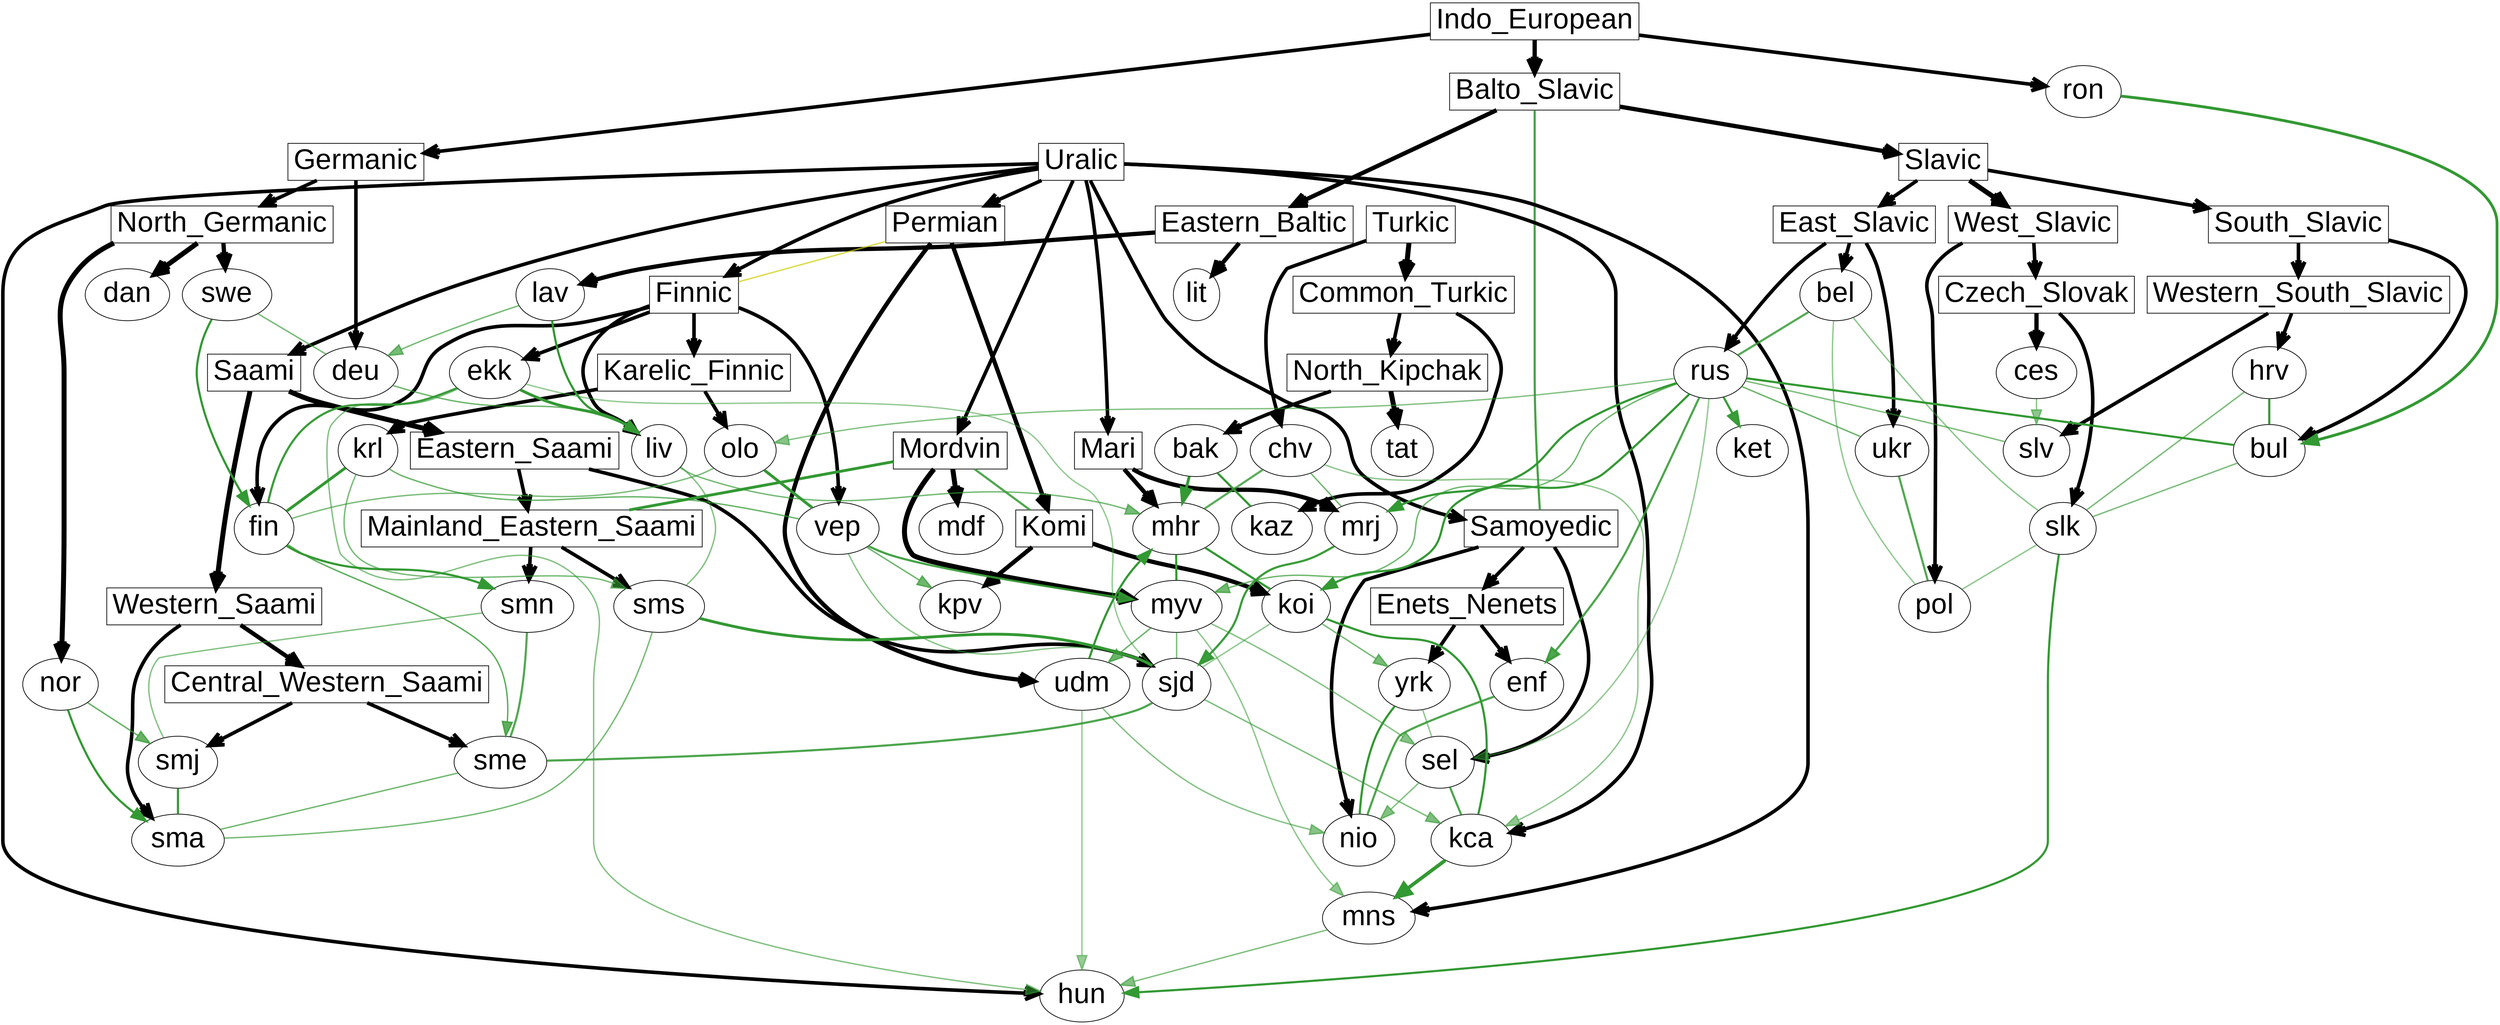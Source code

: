 digraph LanguageGraph
{
  splines=true;
  node [ fontname=Arial, fontcolor=black, fontsize=40];
  Balto_Slavic [pos="2800.0,2450.0", shape=box, width="0.1", height="0.05"];
  Central_Western_Saami [pos="2000.0,3330.0", shape=box, width="0.1", height="0.05"];
  Common_Turkic [pos="5400.0,2400.0", shape=box, width="0.1", height="0.05"];
  Czech_Slovak [pos="2050.0,2500.0", shape=box, width="0.1", height="0.05"];
  East_Slavic [pos="2700.0,2700.0", shape=box, width="0.1", height="0.05"];
  Eastern_Baltic [pos="2400.0,2800.0", shape=box, width="0.1", height="0.05"];
  Eastern_Saami [pos="2800.0,3450.0", shape=box, width="0.1", height="0.05"];
  Enets_Nenets [pos="5000.0,3400.0", shape=box, width="0.1", height="0.05"];
  Finnic [pos="2600.0,2920.0", shape=box, width="0.1", height="0.05"];
  Germanic [pos="1650.0,2600.0", shape=box, width="0.1", height="0.05"];
  Indo_European [pos="2800.0,2330.0", shape=box, width="0.1", height="0.05"];
  Karelic_Finnic [pos="2550.0,3125.0", shape=box, width="0.1", height="0.05"];
  Komi [pos="3800.0,3100.0", shape=box, width="0.1", height="0.05"];
  Mainland_Eastern_Saami [pos="2450.0,3550.0", shape=box, width="0.1", height="0.05"];
  Mari [pos="3400.0,2980.0", shape=box, width="0.1", height="0.05"];
  Mordvin [pos="3350.0,2700.0", shape=box, width="0.1", height="0.05"];
  North_Germanic [pos="1550.0,2900.0", shape=box, width="0.1", height="0.05"];
  North_Kipchak [pos="4200.0,2400.0", shape=box, width="0.1", height="0.05"];
  Permian [pos="3850.0,2950.0", shape=box, width="0.1", height="0.05"];
  Saami [pos="2900.0,3250.0", shape=box, width="0.1", height="0.05"];
  Samoyedic [pos="4800.0,2875.0", shape=box, width="0.1", height="0.05"];
  Slavic [pos="2900.0,2590.0", shape=box, width="0.1", height="0.05"];
  South_Slavic [pos="2050.0,2250.0", shape=box, width="0.1", height="0.05"];
  Turkic [pos="5350.0,2500.0", shape=box, width="0.1", height="0.05"];
  Uralic [pos="4100.0,2800.0", shape=box, width="0.1", height="0.05"];
  West_Slavic [pos="2250.0,2570.0", shape=box, width="0.1", height="0.05"];
  Western_South_Slavic [pos="1700.0,2200.0", shape=box, width="0.1", height="0.05"];
  Western_Saami [pos="2050.0,3250.0", shape=box, width="0.1", height="0.05"];
  bak [pos="3900.0,2650.0", width="0.1", height="0.05"];
  bel [pos="2300.0,2650.0", width="0.1", height="0.05"];
  bul [pos="2250.0,2125.0", width="0.1", height="0.05"];
  ces [pos="1750.0,2500.0", width="0.1", height="0.05"];
  chv [pos="3375.0,2775.0", width="0.1", height="0.05"];
  dan [pos="1500.0,2800.0", width="0.1", height="0.05"];
  deu [pos="1550.0,2450.0", width="0.1", height="0.05"];
  ekk [pos="2300.0,2950.0", width="0.1", height="0.05"];
  enf [pos="5185.0,3450.0", width="0.1", height="0.05"];
  fin [pos="2250.0,3100.0", width="0.1", height="0.05"];
  hrv [pos="1825.0,2275.0", width="0.1", height="0.05"];
  hun [pos="2000.0,2320.0", width="0.1", height="0.05"];
  kaz [pos="4500.0,2500.0", width="0.1", height="0.05"];
  kca [pos="4250.0,3250.0", width="0.1", height="0.05"];
  ket [pos="5350.0,3200.0", width="0.1", height="0.05"];
  koi [pos="3725.0,3000.0", width="0.1", height="0.05"];
  kpv [pos="3700.0,3230.0", width="0.1", height="0.05"];
  krl [pos="2650.0,3200.0", width="0.1", height="0.05"];
  lav [pos="2200.0,2840.0", width="0.1", height="0.05"];
  lit [pos="2200.0,2750.0", width="0.1", height="0.05"];
  liv [pos="2075.0,2870.0", width="0.1", height="0.05"];
  mdf [pos="3150.0,2700.0", width="0.1", height="0.05"];
  mhr [pos="3475.0,2880.0", width="0.1", height="0.05"];
  mns [pos="4100.0,3100.0", width="0.1", height="0.05"];
  mrj [pos="3316.5,2870.0", width="0.1", height="0.05"];
  myv [pos="3275.0,2600.0", width="0.1", height="0.05"];
  nio [pos="5600.0,3550.0", width="0.1", height="0.05"];
  nor [pos="1400.0,3050.0", width="0.1", height="0.05"];
  olo [pos="2650.0,3050.0", width="0.1", height="0.05"];
  pol [pos="2000.0,2620.0", width="0.1", height="0.05"];
  ron [pos="2250.0,2270.0", width="0.1", height="0.05"];
  rus [pos="2950.0,2800.0", width="0.1", height="0.05"];
  sel [pos="5100.0,3250.0", width="0.1", height="0.05"];
  sjd [pos="2800.0,3350.0", width="0.1", height="0.05"];
  slk [pos="2000.0,2420.0", width="0.1", height="0.05"];
  slv [pos="1550.0,2275.0", width="0.1", height="0.05"];
  sma [pos="1750.0,3233.5", width="0.1", height="0.05"];
  sme [pos="2200.0,3450.0", width="0.1", height="0.05"];
  smj [pos="1825.0,3400.0", width="0.1", height="0.05"];
  smn [pos="2350.0,3350.0", width="0.1", height="0.05"];
  sms [pos="2460.0,3400.0", width="0.1", height="0.05"];
  swe [pos="1750.0,3000.0", width="0.1", height="0.05"];
  tat [pos="3550.0,2800.0", width="0.1", height="0.05"];
  udm [pos="3625.0,2875.0", width="0.1", height="0.05"];
  ukr [pos="2550.0,2500.0", width="0.1", height="0.05"];
  vep [pos="2800.0,2980.0", width="0.1", height="0.05"];
  yrk [pos="4800.0,3500.0", width="0.1", height="0.05"];
subgraph undirected
{
  edge [dir=none];
  Permian -> Finnic [color="#cccc00b1",penwidth="2"];
}
subgraph bidirected
{
  edge [dir=none];
  Balto_Slavic -> Samoyedic [color="#339933e7",penwidth="3"];
  bel -> rus [color="#339933d1",penwidth="3"];
  bel -> slk [color="#3399338e",penwidth="2"];
  bel -> pol [color="#33993385",penwidth="2"];
  rus -> ukr [color="#339933b9",penwidth="2"];
  rus -> slv [color="#339933a2",penwidth="2"];
  rus -> bul [color="#339933ff",penwidth="3"];
  ukr -> pol [color="#339933d8",penwidth="3"];
  hrv -> bul [color="#339933ff",penwidth="3"];
  hrv -> slk [color="#339933a4",penwidth="2"];
  bul -> slk [color="#339933a3",penwidth="2"];
  slk -> pol [color="#3399338a",penwidth="2"];
  swe -> deu [color="#339933a8",penwidth="2"];
  bak -> kaz [color="#339933ff",penwidth="3"];
  chv -> mhr [color="#339933cc",penwidth="3"];
  chv -> mrj [color="#339933ae",penwidth="2"];
  krl -> fin [color="#339933ff",penwidth="4"];
  krl -> vep [color="#339933b7",penwidth="2"];
  olo -> fin [color="#339933a1",penwidth="2"];
  olo -> vep [color="#339933ff",penwidth="4"];
  ekk -> fin [color="#339933f5",penwidth="3"];
  ekk -> liv [color="#339933ff",penwidth="4"];
  ekk -> sjd [color="#33993382",penwidth="2"];
  liv -> sms [color="#33993397",penwidth="2"];
  vep -> sjd [color="#3399338f",penwidth="2"];
  mhr -> myv [color="#339933ff",penwidth="3"];
  mhr -> koi [color="#339933ff",penwidth="3"];
  Mordvin -> Komi [color="#339933db",penwidth="3"];
  Mordvin -> Mainland_Eastern_Saami [color="#339933ff",penwidth="4"];
  myv -> sjd [color="#339933a1",penwidth="2"];
  koi -> sjd [color="#33993387",penwidth="2"];
  koi -> kca [color="#339933ff",penwidth="3"];
  smn -> sme [color="#339933d6",penwidth="3"];
  smn -> smj [color="#33993396",penwidth="2"];
  sms -> sjd [color="#339933ff",penwidth="4"];
  sms -> sma [color="#339933a8",penwidth="2"];
  sjd -> sme [color="#339933de",penwidth="3"];
  sme -> sma [color="#339933ae",penwidth="2"];
  smj -> sma [color="#339933ff",penwidth="3"];
  enf -> nio [color="#339933dd",penwidth="3"];
  yrk -> nio [color="#339933ff",penwidth="3"];
  yrk -> sel [color="#3399338a",penwidth="2"];
  sel -> kca [color="#339933dc",penwidth="3"];
}
subgraph directed
{
  edge [arrowsize=2];
  lav -> deu [color="#339933a9",penwidth="2"];
  lav -> liv [color="#339933ff",penwidth="3"];
  rus -> olo [color="#33993395",penwidth="2"];
  rus -> mrj [color="#339933ff",penwidth="3"];
  rus -> myv [color="#339933b0",penwidth="2"];
  rus -> koi [color="#339933ff",penwidth="3"];
  rus -> enf [color="#339933dd",penwidth="3"];
  rus -> sel [color="#33993384",penwidth="2"];
  rus -> ket [color="#339933f6",penwidth="3"];
  ces -> slv [color="#3399338e",penwidth="2"];
  ron -> bul [color="#339933ff",penwidth="4"];
  slk -> hun [color="#339933ff",penwidth="3"];
  nor -> smj [color="#339933bf",penwidth="2"];
  nor -> sma [color="#339933ff",penwidth="3"];
  swe -> fin [color="#339933ff",penwidth="3"];
  deu -> liv [color="#339933b3",penwidth="2"];
  bak -> mhr [color="#339933ff",penwidth="4"];
  chv -> kca [color="#3399338b",penwidth="2"];
  krl -> sms [color="#339933a6",penwidth="2"];
  ekk -> hun [color="#33993398",penwidth="2"];
  fin -> smn [color="#339933ff",penwidth="3"];
  fin -> sme [color="#339933c9",penwidth="2"];
  liv -> mhr [color="#339933aa",penwidth="2"];
  vep -> myv [color="#339933e6",penwidth="3"];
  vep -> kpv [color="#339933b5",penwidth="2"];
  udm -> mhr [color="#339933ff",penwidth="3"];
  mrj -> sjd [color="#339933f4",penwidth="3"];
  myv -> udm [color="#339933b9",penwidth="2"];
  myv -> sel [color="#33993395",penwidth="2"];
  myv -> mns [color="#3399338c",penwidth="2"];
  koi -> yrk [color="#339933aa",penwidth="2"];
  udm -> nio [color="#33993395",penwidth="2"];
  udm -> hun [color="#33993382",penwidth="2"];
  sjd -> kca [color="#339933a1",penwidth="2"];
  sel -> nio [color="#33993399",penwidth="2"];
  mns -> hun [color="#3399339c",penwidth="2"];
  kca -> mns [color="#339933ff",penwidth="5"];
}
subgraph directedPreset
{
  edge [arrowsize=2];
  Indo_European -> Balto_Slavic [color="#000000ff",arrowhead="vee",penwidth="6"];
  Indo_European -> Germanic [color="#000000ff",arrowhead="vee",penwidth="5"];
  Indo_European -> ron [color="#000000ff",arrowhead="vee",penwidth="5"];
  Balto_Slavic -> Eastern_Baltic [color="#000000ff",arrowhead="vee",penwidth="6"];
  Balto_Slavic -> Slavic [color="#000000ff",arrowhead="vee",penwidth="6"];
  Eastern_Baltic -> lav [color="#000000ff",arrowhead="vee",penwidth="6"];
  Eastern_Baltic -> lit [color="#000000ff",arrowhead="vee",penwidth="6"];
  Slavic -> East_Slavic [color="#000000ff",arrowhead="vee",penwidth="5"];
  Slavic -> South_Slavic [color="#000000ff",arrowhead="vee",penwidth="5"];
  Slavic -> West_Slavic [color="#000000ff",arrowhead="vee",penwidth="7"];
  East_Slavic -> bel [color="#000000ff",arrowhead="vee",penwidth="5"];
  East_Slavic -> rus [color="#000000ff",arrowhead="vee",penwidth="5"];
  East_Slavic -> ukr [color="#000000ff",arrowhead="vee",penwidth="5"];
  South_Slavic -> Western_South_Slavic [color="#000000ff",arrowhead="vee",penwidth="5"];
  South_Slavic -> bul [color="#000000ff",arrowhead="vee",penwidth="5"];
  Western_South_Slavic -> hrv [color="#000000ff",arrowhead="vee",penwidth="5"];
  Western_South_Slavic -> slv [color="#000000ff",arrowhead="vee",penwidth="5"];
  West_Slavic -> Czech_Slovak [color="#000000ff",arrowhead="vee",penwidth="5"];
  West_Slavic -> pol [color="#000000ff",arrowhead="vee",penwidth="5"];
  Czech_Slovak -> ces [color="#000000ff",arrowhead="vee",penwidth="6"];
  Czech_Slovak -> slk [color="#000000ff",arrowhead="vee",penwidth="5"];
  Germanic -> North_Germanic [color="#000000ff",arrowhead="vee",penwidth="5"];
  Germanic -> deu [color="#000000ff",arrowhead="vee",penwidth="5"];
  North_Germanic -> dan [color="#000000ff",arrowhead="vee",penwidth="7"];
  North_Germanic -> nor [color="#000000ff",arrowhead="vee",penwidth="7"];
  North_Germanic -> swe [color="#000000ff",arrowhead="vee",penwidth="6"];
  Turkic -> Common_Turkic [color="#000000ff",arrowhead="vee",penwidth="7"];
  Turkic -> chv [color="#000000ff",arrowhead="vee",penwidth="5"];
  Common_Turkic -> North_Kipchak [color="#000000ff",arrowhead="vee",penwidth="5"];
  Common_Turkic -> kaz [color="#000000ff",arrowhead="vee",penwidth="5"];
  North_Kipchak -> bak [color="#000000ff",arrowhead="vee",penwidth="5"];
  North_Kipchak -> tat [color="#000000ff",arrowhead="vee",penwidth="7"];
  Uralic -> Finnic [color="#000000ff",arrowhead="vee",penwidth="5"];
  Uralic -> Mari [color="#000000ff",arrowhead="vee",penwidth="5"];
  Uralic -> Mordvin [color="#000000ff",arrowhead="vee",penwidth="5"];
  Uralic -> Permian [color="#000000ff",arrowhead="vee",penwidth="5"];
  Uralic -> Saami [color="#000000ff",arrowhead="vee",penwidth="5"];
  Uralic -> Samoyedic [color="#000000ff",arrowhead="vee",penwidth="5"];
  Uralic -> hun [color="#000000ff",arrowhead="vee",penwidth="5"];
  Uralic -> kca [color="#000000ff",arrowhead="vee",penwidth="5"];
  Uralic -> mns [color="#000000ff",arrowhead="vee",penwidth="5"];
  Finnic -> Karelic_Finnic [color="#000000ff",arrowhead="vee",penwidth="5"];
  Finnic -> ekk [color="#000000ff",arrowhead="vee",penwidth="5"];
  Finnic -> fin [color="#000000ff",arrowhead="vee",penwidth="5"];
  Finnic -> liv [color="#000000ff",arrowhead="vee",penwidth="5"];
  Finnic -> vep [color="#000000ff",arrowhead="vee",penwidth="5"];
  Karelic_Finnic -> krl [color="#000000ff",arrowhead="vee",penwidth="5"];
  Karelic_Finnic -> olo [color="#000000ff",arrowhead="vee",penwidth="5"];
  Mari -> mhr [color="#000000ff",arrowhead="vee",penwidth="6"];
  Mari -> mrj [color="#000000ff",arrowhead="vee",penwidth="6"];
  Mordvin -> mdf [color="#000000ff",arrowhead="vee",penwidth="7"];
  Mordvin -> myv [color="#000000ff",arrowhead="vee",penwidth="7"];
  Permian -> Komi [color="#000000ff",arrowhead="vee",penwidth="6"];
  Permian -> udm [color="#000000ff",arrowhead="vee",penwidth="6"];
  Komi -> koi [color="#000000ff",arrowhead="vee",penwidth="6"];
  Komi -> kpv [color="#000000ff",arrowhead="vee",penwidth="6"];
  Saami -> Eastern_Saami [color="#000000ff",arrowhead="vee",penwidth="7"];
  Saami -> Western_Saami [color="#000000ff",arrowhead="vee",penwidth="7"];
  Eastern_Saami -> Mainland_Eastern_Saami [color="#000000ff",arrowhead="vee",penwidth="5"];
  Eastern_Saami -> sjd [color="#000000ff",arrowhead="vee",penwidth="5"];
  Mainland_Eastern_Saami -> smn [color="#000000ff",arrowhead="vee",penwidth="5"];
  Mainland_Eastern_Saami -> sms [color="#000000ff",arrowhead="vee",penwidth="5"];
  Western_Saami -> Central_Western_Saami [color="#000000ff",arrowhead="vee",penwidth="6"];
  Western_Saami -> sma [color="#000000ff",arrowhead="vee",penwidth="5"];
  Central_Western_Saami -> sme [color="#000000ff",arrowhead="vee",penwidth="5"];
  Central_Western_Saami -> smj [color="#000000ff",arrowhead="vee",penwidth="5"];
  Samoyedic -> Enets_Nenets [color="#000000ff",arrowhead="vee",penwidth="5"];
  Samoyedic -> nio [color="#000000ff",arrowhead="vee",penwidth="5"];
  Samoyedic -> sel [color="#000000ff",arrowhead="vee",penwidth="5"];
  Enets_Nenets -> enf [color="#000000ff",arrowhead="vee",penwidth="5"];
  Enets_Nenets -> yrk [color="#000000ff",arrowhead="vee",penwidth="5"];
}
}
